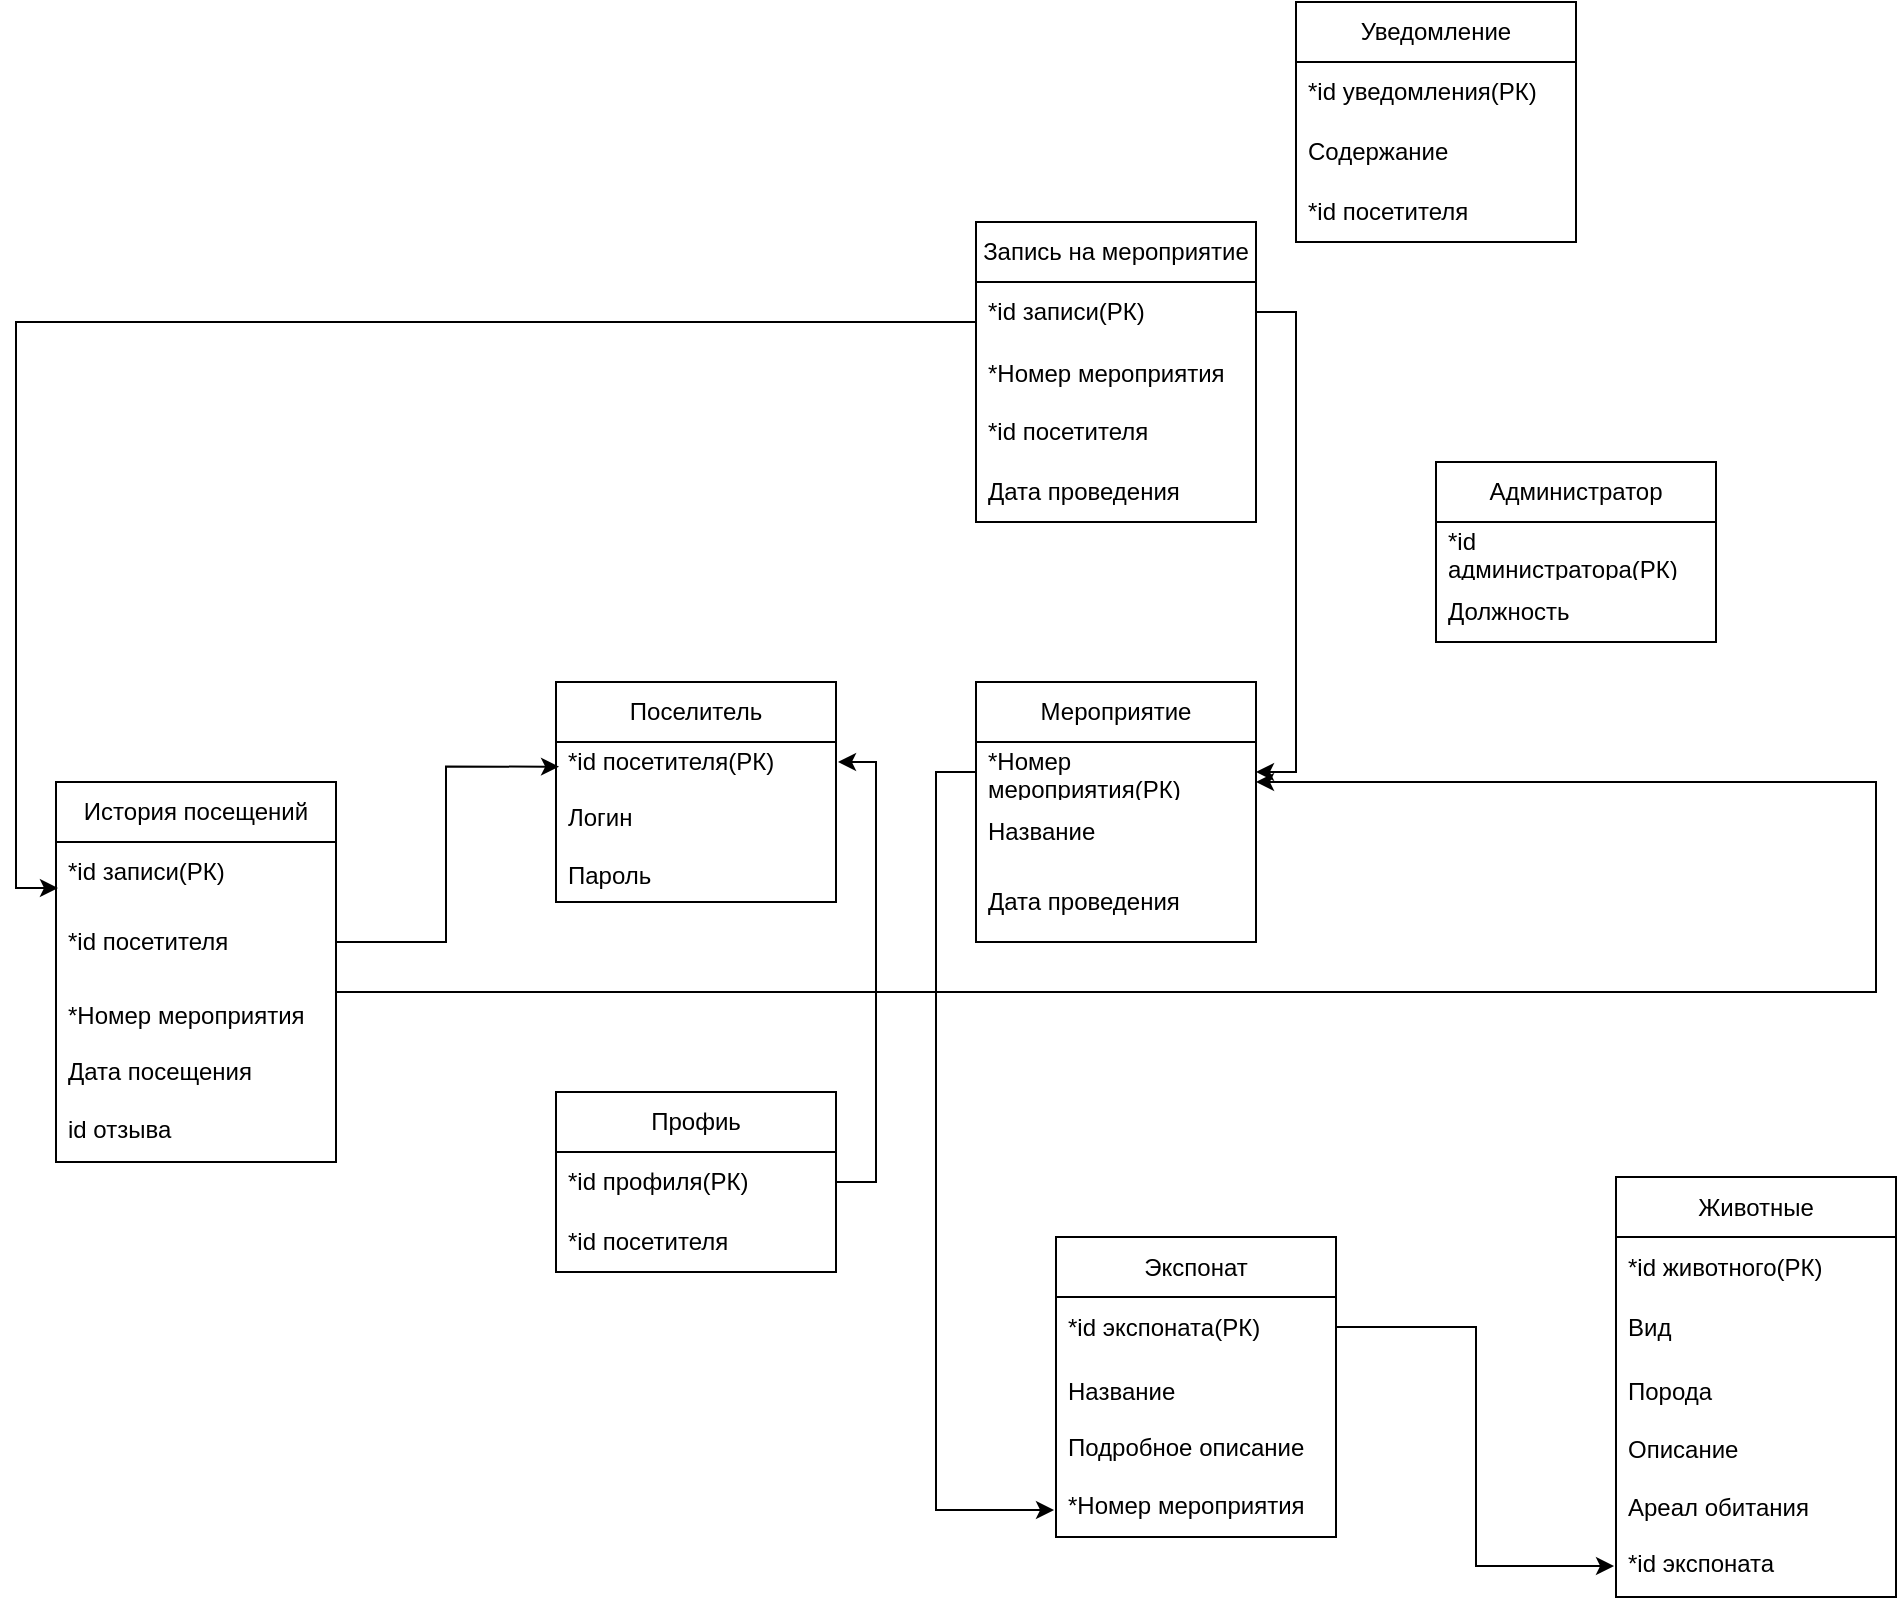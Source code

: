 <?xml version="1.0" encoding="UTF-8"?>
<mxfile version="26.0.10"><diagram name="Страница — 1" id="i42wruwWz7wlEmmOMm1H"><mxGraphModel dx="2762" dy="1055" grid="1" gridSize="10" guides="1" tooltips="1" connect="1" arrows="1" fold="1" page="1" pageScale="1" pageWidth="850" pageHeight="1100" math="0" shadow="0"><root><mxCell id="0"/><mxCell id="1" parent="0"/><mxCell id="cTDxsR_Ik63or2tu-7O6-1" value="Поселитель" style="swimlane;fontStyle=0;childLayout=stackLayout;horizontal=1;startSize=30;horizontalStack=0;resizeParent=1;resizeParentMax=0;resizeLast=0;collapsible=1;marginBottom=0;whiteSpace=wrap;html=1;" vertex="1" parent="1"><mxGeometry x="-190" y="480" width="140" height="110" as="geometry"/></mxCell><mxCell id="cTDxsR_Ik63or2tu-7O6-3" value="*id посетителя(РК)&lt;div&gt;&lt;br&gt;&lt;/div&gt;&lt;div&gt;Логин&lt;/div&gt;&lt;div&gt;&lt;br&gt;&lt;/div&gt;&lt;div&gt;Пароль&lt;/div&gt;&lt;div&gt;&lt;div&gt;&lt;br&gt;&lt;/div&gt;&lt;div&gt;&lt;br&gt;&lt;/div&gt;&lt;/div&gt;" style="text;strokeColor=none;fillColor=none;align=left;verticalAlign=middle;spacingLeft=4;spacingRight=4;overflow=hidden;points=[[0,0.5],[1,0.5]];portConstraint=eastwest;rotatable=0;whiteSpace=wrap;html=1;" vertex="1" parent="cTDxsR_Ik63or2tu-7O6-1"><mxGeometry y="30" width="140" height="80" as="geometry"/></mxCell><mxCell id="cTDxsR_Ik63or2tu-7O6-61" value="Профиь" style="swimlane;fontStyle=0;childLayout=stackLayout;horizontal=1;startSize=30;horizontalStack=0;resizeParent=1;resizeParentMax=0;resizeLast=0;collapsible=1;marginBottom=0;whiteSpace=wrap;html=1;" vertex="1" parent="1"><mxGeometry x="-190" y="685" width="140" height="90" as="geometry"/></mxCell><mxCell id="cTDxsR_Ik63or2tu-7O6-62" value="*id профиля(РК)" style="text;strokeColor=none;fillColor=none;align=left;verticalAlign=middle;spacingLeft=4;spacingRight=4;overflow=hidden;points=[[0,0.5],[1,0.5]];portConstraint=eastwest;rotatable=0;whiteSpace=wrap;html=1;" vertex="1" parent="cTDxsR_Ik63or2tu-7O6-61"><mxGeometry y="30" width="140" height="30" as="geometry"/></mxCell><mxCell id="cTDxsR_Ik63or2tu-7O6-63" value="*id посетителя" style="text;strokeColor=none;fillColor=none;align=left;verticalAlign=middle;spacingLeft=4;spacingRight=4;overflow=hidden;points=[[0,0.5],[1,0.5]];portConstraint=eastwest;rotatable=0;whiteSpace=wrap;html=1;" vertex="1" parent="cTDxsR_Ik63or2tu-7O6-61"><mxGeometry y="60" width="140" height="30" as="geometry"/></mxCell><mxCell id="cTDxsR_Ik63or2tu-7O6-66" value="Уведомление" style="swimlane;fontStyle=0;childLayout=stackLayout;horizontal=1;startSize=30;horizontalStack=0;resizeParent=1;resizeParentMax=0;resizeLast=0;collapsible=1;marginBottom=0;whiteSpace=wrap;html=1;" vertex="1" parent="1"><mxGeometry x="180" y="140" width="140" height="120" as="geometry"/></mxCell><mxCell id="cTDxsR_Ik63or2tu-7O6-67" value="*id уведомления(РК)" style="text;strokeColor=none;fillColor=none;align=left;verticalAlign=middle;spacingLeft=4;spacingRight=4;overflow=hidden;points=[[0,0.5],[1,0.5]];portConstraint=eastwest;rotatable=0;whiteSpace=wrap;html=1;" vertex="1" parent="cTDxsR_Ik63or2tu-7O6-66"><mxGeometry y="30" width="140" height="30" as="geometry"/></mxCell><mxCell id="cTDxsR_Ik63or2tu-7O6-68" value="Содержание" style="text;strokeColor=none;fillColor=none;align=left;verticalAlign=middle;spacingLeft=4;spacingRight=4;overflow=hidden;points=[[0,0.5],[1,0.5]];portConstraint=eastwest;rotatable=0;whiteSpace=wrap;html=1;" vertex="1" parent="cTDxsR_Ik63or2tu-7O6-66"><mxGeometry y="60" width="140" height="30" as="geometry"/></mxCell><mxCell id="cTDxsR_Ik63or2tu-7O6-69" value="*id посетителя" style="text;strokeColor=none;fillColor=none;align=left;verticalAlign=middle;spacingLeft=4;spacingRight=4;overflow=hidden;points=[[0,0.5],[1,0.5]];portConstraint=eastwest;rotatable=0;whiteSpace=wrap;html=1;" vertex="1" parent="cTDxsR_Ik63or2tu-7O6-66"><mxGeometry y="90" width="140" height="30" as="geometry"/></mxCell><mxCell id="cTDxsR_Ik63or2tu-7O6-70" value="Мероприятие" style="swimlane;fontStyle=0;childLayout=stackLayout;horizontal=1;startSize=30;horizontalStack=0;resizeParent=1;resizeParentMax=0;resizeLast=0;collapsible=1;marginBottom=0;whiteSpace=wrap;html=1;" vertex="1" parent="1"><mxGeometry x="20" y="480" width="140" height="130" as="geometry"/></mxCell><mxCell id="cTDxsR_Ik63or2tu-7O6-71" value="*Номер мероприятия(РК)" style="text;strokeColor=none;fillColor=none;align=left;verticalAlign=middle;spacingLeft=4;spacingRight=4;overflow=hidden;points=[[0,0.5],[1,0.5]];portConstraint=eastwest;rotatable=0;whiteSpace=wrap;html=1;" vertex="1" parent="cTDxsR_Ik63or2tu-7O6-70"><mxGeometry y="30" width="140" height="30" as="geometry"/></mxCell><mxCell id="cTDxsR_Ik63or2tu-7O6-72" value="Название" style="text;strokeColor=none;fillColor=none;align=left;verticalAlign=middle;spacingLeft=4;spacingRight=4;overflow=hidden;points=[[0,0.5],[1,0.5]];portConstraint=eastwest;rotatable=0;whiteSpace=wrap;html=1;" vertex="1" parent="cTDxsR_Ik63or2tu-7O6-70"><mxGeometry y="60" width="140" height="30" as="geometry"/></mxCell><mxCell id="cTDxsR_Ik63or2tu-7O6-73" value="Дата проведения" style="text;strokeColor=none;fillColor=none;align=left;verticalAlign=middle;spacingLeft=4;spacingRight=4;overflow=hidden;points=[[0,0.5],[1,0.5]];portConstraint=eastwest;rotatable=0;whiteSpace=wrap;html=1;" vertex="1" parent="cTDxsR_Ik63or2tu-7O6-70"><mxGeometry y="90" width="140" height="40" as="geometry"/></mxCell><mxCell id="cTDxsR_Ik63or2tu-7O6-75" value="Запись на мероприятие" style="swimlane;fontStyle=0;childLayout=stackLayout;horizontal=1;startSize=30;horizontalStack=0;resizeParent=1;resizeParentMax=0;resizeLast=0;collapsible=1;marginBottom=0;whiteSpace=wrap;html=1;" vertex="1" parent="1"><mxGeometry x="20" y="250" width="140" height="150" as="geometry"/></mxCell><mxCell id="cTDxsR_Ik63or2tu-7O6-76" value="*id записи(РК)" style="text;strokeColor=none;fillColor=none;align=left;verticalAlign=middle;spacingLeft=4;spacingRight=4;overflow=hidden;points=[[0,0.5],[1,0.5]];portConstraint=eastwest;rotatable=0;whiteSpace=wrap;html=1;" vertex="1" parent="cTDxsR_Ik63or2tu-7O6-75"><mxGeometry y="30" width="140" height="30" as="geometry"/></mxCell><mxCell id="cTDxsR_Ik63or2tu-7O6-77" value="*Номер мероприятия&amp;nbsp;&lt;div&gt;&lt;br&gt;&lt;/div&gt;&lt;div&gt;*id посетителя&lt;/div&gt;" style="text;strokeColor=none;fillColor=none;align=left;verticalAlign=middle;spacingLeft=4;spacingRight=4;overflow=hidden;points=[[0,0.5],[1,0.5]];portConstraint=eastwest;rotatable=0;whiteSpace=wrap;html=1;" vertex="1" parent="cTDxsR_Ik63or2tu-7O6-75"><mxGeometry y="60" width="140" height="60" as="geometry"/></mxCell><mxCell id="cTDxsR_Ik63or2tu-7O6-78" value="Дата проведения" style="text;strokeColor=none;fillColor=none;align=left;verticalAlign=middle;spacingLeft=4;spacingRight=4;overflow=hidden;points=[[0,0.5],[1,0.5]];portConstraint=eastwest;rotatable=0;whiteSpace=wrap;html=1;" vertex="1" parent="cTDxsR_Ik63or2tu-7O6-75"><mxGeometry y="120" width="140" height="30" as="geometry"/></mxCell><mxCell id="cTDxsR_Ik63or2tu-7O6-79" value="История посещений" style="swimlane;fontStyle=0;childLayout=stackLayout;horizontal=1;startSize=30;horizontalStack=0;resizeParent=1;resizeParentMax=0;resizeLast=0;collapsible=1;marginBottom=0;whiteSpace=wrap;html=1;" vertex="1" parent="1"><mxGeometry x="-440" y="530" width="140" height="190" as="geometry"/></mxCell><mxCell id="cTDxsR_Ik63or2tu-7O6-80" value="*id записи(РК)" style="text;strokeColor=none;fillColor=none;align=left;verticalAlign=middle;spacingLeft=4;spacingRight=4;overflow=hidden;points=[[0,0.5],[1,0.5]];portConstraint=eastwest;rotatable=0;whiteSpace=wrap;html=1;" vertex="1" parent="cTDxsR_Ik63or2tu-7O6-79"><mxGeometry y="30" width="140" height="30" as="geometry"/></mxCell><mxCell id="cTDxsR_Ik63or2tu-7O6-81" value="*id посетителя" style="text;strokeColor=none;fillColor=none;align=left;verticalAlign=middle;spacingLeft=4;spacingRight=4;overflow=hidden;points=[[0,0.5],[1,0.5]];portConstraint=eastwest;rotatable=0;whiteSpace=wrap;html=1;" vertex="1" parent="cTDxsR_Ik63or2tu-7O6-79"><mxGeometry y="60" width="140" height="40" as="geometry"/></mxCell><mxCell id="cTDxsR_Ik63or2tu-7O6-82" value="*Номер мероприятия&lt;div&gt;&lt;br&gt;&lt;/div&gt;&lt;div&gt;Дата посещения&lt;/div&gt;&lt;div&gt;&lt;br&gt;&lt;/div&gt;&lt;div&gt;id отзыва&lt;/div&gt;" style="text;strokeColor=none;fillColor=none;align=left;verticalAlign=middle;spacingLeft=4;spacingRight=4;overflow=hidden;points=[[0,0.5],[1,0.5]];portConstraint=eastwest;rotatable=0;whiteSpace=wrap;html=1;" vertex="1" parent="cTDxsR_Ik63or2tu-7O6-79"><mxGeometry y="100" width="140" height="90" as="geometry"/></mxCell><mxCell id="cTDxsR_Ik63or2tu-7O6-84" value="Администратор" style="swimlane;fontStyle=0;childLayout=stackLayout;horizontal=1;startSize=30;horizontalStack=0;resizeParent=1;resizeParentMax=0;resizeLast=0;collapsible=1;marginBottom=0;whiteSpace=wrap;html=1;" vertex="1" parent="1"><mxGeometry x="250" y="370" width="140" height="90" as="geometry"/></mxCell><mxCell id="cTDxsR_Ik63or2tu-7O6-85" value="*id администратора(РК)" style="text;strokeColor=none;fillColor=none;align=left;verticalAlign=middle;spacingLeft=4;spacingRight=4;overflow=hidden;points=[[0,0.5],[1,0.5]];portConstraint=eastwest;rotatable=0;whiteSpace=wrap;html=1;" vertex="1" parent="cTDxsR_Ik63or2tu-7O6-84"><mxGeometry y="30" width="140" height="30" as="geometry"/></mxCell><mxCell id="cTDxsR_Ik63or2tu-7O6-86" value="Должность" style="text;strokeColor=none;fillColor=none;align=left;verticalAlign=middle;spacingLeft=4;spacingRight=4;overflow=hidden;points=[[0,0.5],[1,0.5]];portConstraint=eastwest;rotatable=0;whiteSpace=wrap;html=1;" vertex="1" parent="cTDxsR_Ik63or2tu-7O6-84"><mxGeometry y="60" width="140" height="30" as="geometry"/></mxCell><mxCell id="cTDxsR_Ik63or2tu-7O6-88" value="Экспонат" style="swimlane;fontStyle=0;childLayout=stackLayout;horizontal=1;startSize=30;horizontalStack=0;resizeParent=1;resizeParentMax=0;resizeLast=0;collapsible=1;marginBottom=0;whiteSpace=wrap;html=1;" vertex="1" parent="1"><mxGeometry x="60" y="757.5" width="140" height="150" as="geometry"/></mxCell><mxCell id="cTDxsR_Ik63or2tu-7O6-90" value="*id экспоната(РК)" style="text;strokeColor=none;fillColor=none;align=left;verticalAlign=middle;spacingLeft=4;spacingRight=4;overflow=hidden;points=[[0,0.5],[1,0.5]];portConstraint=eastwest;rotatable=0;whiteSpace=wrap;html=1;" vertex="1" parent="cTDxsR_Ik63or2tu-7O6-88"><mxGeometry y="30" width="140" height="30" as="geometry"/></mxCell><mxCell id="cTDxsR_Ik63or2tu-7O6-91" value="Название&lt;div&gt;&lt;br&gt;&lt;/div&gt;&lt;div&gt;Подробное описание&lt;/div&gt;&lt;div&gt;&lt;br&gt;&lt;/div&gt;&lt;div&gt;*Номер мероприятия&lt;/div&gt;" style="text;strokeColor=none;fillColor=none;align=left;verticalAlign=middle;spacingLeft=4;spacingRight=4;overflow=hidden;points=[[0,0.5],[1,0.5]];portConstraint=eastwest;rotatable=0;whiteSpace=wrap;html=1;" vertex="1" parent="cTDxsR_Ik63or2tu-7O6-88"><mxGeometry y="60" width="140" height="90" as="geometry"/></mxCell><mxCell id="cTDxsR_Ik63or2tu-7O6-92" value="Животные" style="swimlane;fontStyle=0;childLayout=stackLayout;horizontal=1;startSize=30;horizontalStack=0;resizeParent=1;resizeParentMax=0;resizeLast=0;collapsible=1;marginBottom=0;whiteSpace=wrap;html=1;" vertex="1" parent="1"><mxGeometry x="340" y="727.5" width="140" height="210" as="geometry"/></mxCell><mxCell id="cTDxsR_Ik63or2tu-7O6-93" value="*id животного(РК)" style="text;strokeColor=none;fillColor=none;align=left;verticalAlign=middle;spacingLeft=4;spacingRight=4;overflow=hidden;points=[[0,0.5],[1,0.5]];portConstraint=eastwest;rotatable=0;whiteSpace=wrap;html=1;" vertex="1" parent="cTDxsR_Ik63or2tu-7O6-92"><mxGeometry y="30" width="140" height="30" as="geometry"/></mxCell><mxCell id="cTDxsR_Ik63or2tu-7O6-94" value="Вид" style="text;strokeColor=none;fillColor=none;align=left;verticalAlign=middle;spacingLeft=4;spacingRight=4;overflow=hidden;points=[[0,0.5],[1,0.5]];portConstraint=eastwest;rotatable=0;whiteSpace=wrap;html=1;" vertex="1" parent="cTDxsR_Ik63or2tu-7O6-92"><mxGeometry y="60" width="140" height="30" as="geometry"/></mxCell><mxCell id="cTDxsR_Ik63or2tu-7O6-95" value="Порода&lt;br&gt;&lt;br&gt;&lt;div&gt;Описание&lt;br&gt;&lt;br&gt;Ареал обитания&lt;br&gt;&lt;br&gt;&lt;/div&gt;&lt;div&gt;*id экспоната&lt;/div&gt;" style="text;strokeColor=none;fillColor=none;align=left;verticalAlign=middle;spacingLeft=4;spacingRight=4;overflow=hidden;points=[[0,0.5],[1,0.5]];portConstraint=eastwest;rotatable=0;whiteSpace=wrap;html=1;" vertex="1" parent="cTDxsR_Ik63or2tu-7O6-92"><mxGeometry y="90" width="140" height="120" as="geometry"/></mxCell><mxCell id="cTDxsR_Ik63or2tu-7O6-175" style="edgeStyle=orthogonalEdgeStyle;rounded=0;orthogonalLoop=1;jettySize=auto;html=1;exitX=1;exitY=0.5;exitDx=0;exitDy=0;" edge="1" parent="1" source="cTDxsR_Ik63or2tu-7O6-62"><mxGeometry relative="1" as="geometry"><mxPoint x="-49" y="520" as="targetPoint"/><Array as="points"><mxPoint x="-30" y="730"/><mxPoint x="-30" y="520"/><mxPoint x="-49" y="520"/></Array></mxGeometry></mxCell><mxCell id="cTDxsR_Ik63or2tu-7O6-176" style="edgeStyle=orthogonalEdgeStyle;rounded=0;orthogonalLoop=1;jettySize=auto;html=1;exitX=1;exitY=0.5;exitDx=0;exitDy=0;entryX=0.011;entryY=0.154;entryDx=0;entryDy=0;entryPerimeter=0;" edge="1" parent="1" source="cTDxsR_Ik63or2tu-7O6-81" target="cTDxsR_Ik63or2tu-7O6-3"><mxGeometry relative="1" as="geometry"/></mxCell><mxCell id="cTDxsR_Ik63or2tu-7O6-177" style="edgeStyle=orthogonalEdgeStyle;rounded=0;orthogonalLoop=1;jettySize=auto;html=1;" edge="1" parent="1"><mxGeometry relative="1" as="geometry"><mxPoint x="-300" y="635" as="sourcePoint"/><mxPoint x="160" y="530" as="targetPoint"/><Array as="points"><mxPoint x="470" y="635"/><mxPoint x="470" y="530"/></Array></mxGeometry></mxCell><mxCell id="cTDxsR_Ik63or2tu-7O6-190" style="edgeStyle=orthogonalEdgeStyle;rounded=0;orthogonalLoop=1;jettySize=auto;html=1;entryX=0.007;entryY=0.767;entryDx=0;entryDy=0;entryPerimeter=0;" edge="1" parent="1" target="cTDxsR_Ik63or2tu-7O6-80"><mxGeometry relative="1" as="geometry"><mxPoint x="20" y="300" as="sourcePoint"/><Array as="points"><mxPoint x="-460" y="300"/><mxPoint x="-460" y="583"/></Array></mxGeometry></mxCell><mxCell id="cTDxsR_Ik63or2tu-7O6-192" style="edgeStyle=orthogonalEdgeStyle;rounded=0;orthogonalLoop=1;jettySize=auto;html=1;exitX=1;exitY=0.5;exitDx=0;exitDy=0;entryX=1;entryY=0.5;entryDx=0;entryDy=0;" edge="1" parent="1" source="cTDxsR_Ik63or2tu-7O6-76" target="cTDxsR_Ik63or2tu-7O6-71"><mxGeometry relative="1" as="geometry"/></mxCell><mxCell id="cTDxsR_Ik63or2tu-7O6-194" style="edgeStyle=orthogonalEdgeStyle;rounded=0;orthogonalLoop=1;jettySize=auto;html=1;exitX=0;exitY=0.5;exitDx=0;exitDy=0;entryX=-0.007;entryY=0.85;entryDx=0;entryDy=0;entryPerimeter=0;" edge="1" parent="1" source="cTDxsR_Ik63or2tu-7O6-71" target="cTDxsR_Ik63or2tu-7O6-91"><mxGeometry relative="1" as="geometry"/></mxCell><mxCell id="cTDxsR_Ik63or2tu-7O6-195" style="edgeStyle=orthogonalEdgeStyle;rounded=0;orthogonalLoop=1;jettySize=auto;html=1;exitX=1;exitY=0.5;exitDx=0;exitDy=0;entryX=-0.007;entryY=0.871;entryDx=0;entryDy=0;entryPerimeter=0;" edge="1" parent="1" source="cTDxsR_Ik63or2tu-7O6-90" target="cTDxsR_Ik63or2tu-7O6-95"><mxGeometry relative="1" as="geometry"/></mxCell></root></mxGraphModel></diagram></mxfile>
